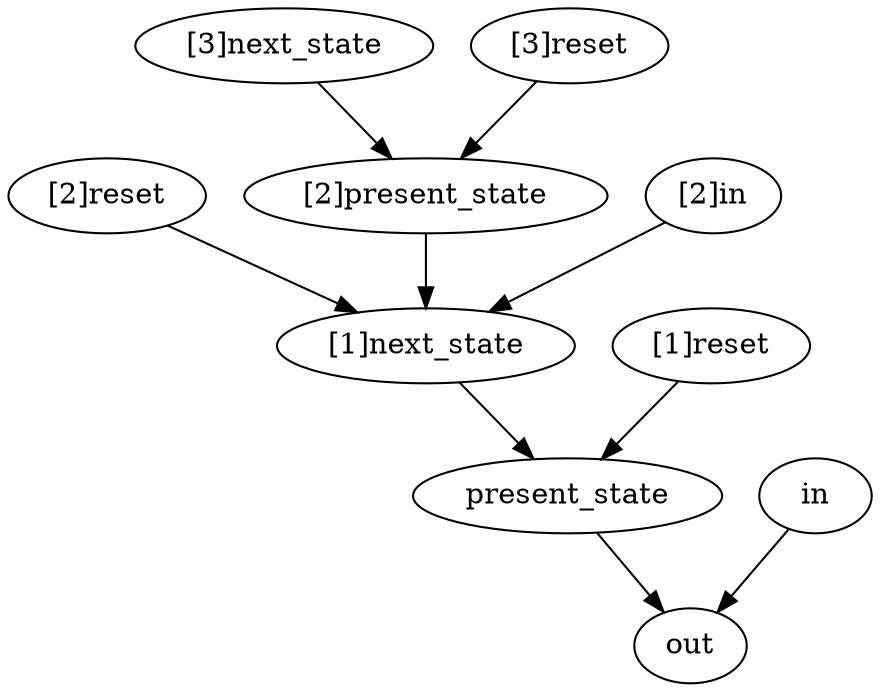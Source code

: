 strict digraph "" {
	"[2]reset"	[complexity=6,
		importance=0.884197810043,
		rank=0.147366301674];
	"[1]next_state"	[complexity=5,
		importance=0.768395620087,
		rank=0.153679124017];
	"[2]reset" -> "[1]next_state";
	"[2]present_state"	[complexity=6,
		importance=3.37997617295,
		rank=0.563329362158];
	"[2]present_state" -> "[1]next_state";
	present_state	[complexity=3,
		importance=0.46441532107,
		rank=0.154805107023];
	"[1]next_state" -> present_state;
	"[3]next_state"	[complexity=8,
		importance=3.68395647196,
		rank=0.460494558995];
	"[3]next_state" -> "[2]present_state";
	"[2]in"	[complexity=7,
		importance=3.1893846703,
		rank=0.455626381472];
	"[2]in" -> "[1]next_state";
	out	[complexity=0,
		importance=0.15802162847,
		rank=0.0];
	present_state -> out;
	in	[complexity=3,
		importance=0.273823818427,
		rank=0.0912746061424];
	in -> out;
	"[1]reset"	[complexity=4,
		importance=1.0446328321,
		rank=0.261158208024];
	"[1]reset" -> present_state;
	"[3]reset"	[complexity=7,
		importance=6.87575453585,
		rank=0.982250647979];
	"[3]reset" -> "[2]present_state";
}
